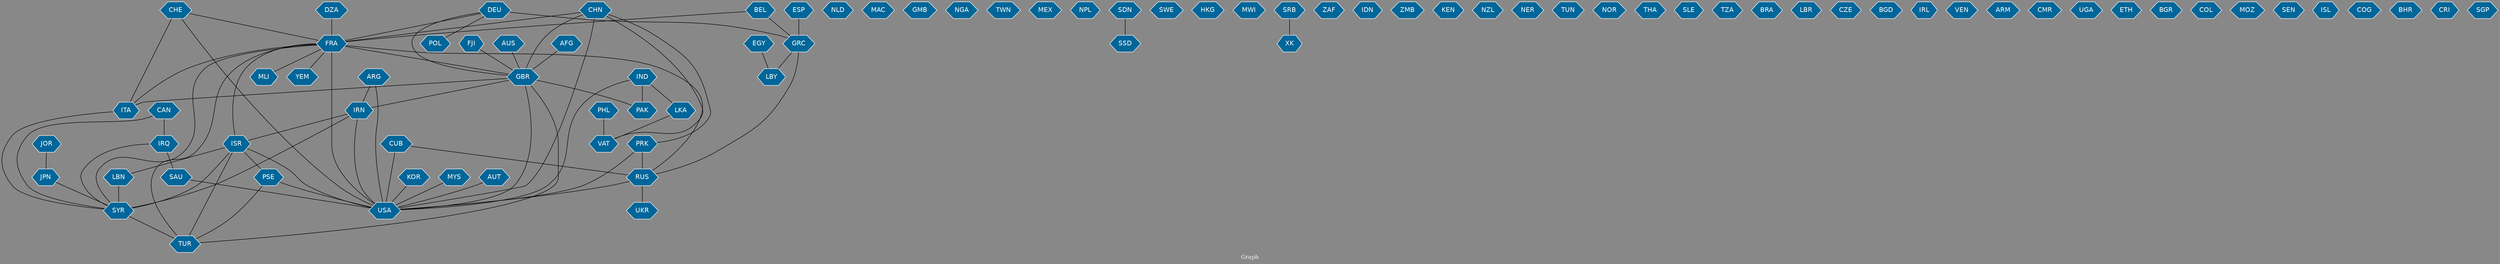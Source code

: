// Countries together in item graph
graph {
	graph [bgcolor="#888888" fontcolor=white fontsize=12 label="Graph" outputorder=edgesfirst overlap=prism]
	node [color=white fillcolor="#006699" fontcolor=white fontname=Helvetica shape=hexagon style=filled]
	edge [arrowhead=open color=black fontcolor=white fontname=Courier fontsize=12]
		ARG [label=ARG]
		NLD [label=NLD]
		FRA [label=FRA]
		MAC [label=MAC]
		TUR [label=TUR]
		GBR [label=GBR]
		PRK [label=PRK]
		EGY [label=EGY]
		FJI [label=FJI]
		JOR [label=JOR]
		CHE [label=CHE]
		ITA [label=ITA]
		USA [label=USA]
		DEU [label=DEU]
		GMB [label=GMB]
		NGA [label=NGA]
		CHN [label=CHN]
		GRC [label=GRC]
		SAU [label=SAU]
		JPN [label=JPN]
		VAT [label=VAT]
		LKA [label=LKA]
		MLI [label=MLI]
		TWN [label=TWN]
		UKR [label=UKR]
		LBY [label=LBY]
		IRQ [label=IRQ]
		AUS [label=AUS]
		RUS [label=RUS]
		MEX [label=MEX]
		BEL [label=BEL]
		IRN [label=IRN]
		SYR [label=SYR]
		LBN [label=LBN]
		ISR [label=ISR]
		KOR [label=KOR]
		YEM [label=YEM]
		NPL [label=NPL]
		SSD [label=SSD]
		SDN [label=SDN]
		ESP [label=ESP]
		PAK [label=PAK]
		POL [label=POL]
		IND [label=IND]
		CUB [label=CUB]
		PHL [label=PHL]
		SWE [label=SWE]
		HKG [label=HKG]
		MWI [label=MWI]
		SRB [label=SRB]
		XK [label=XK]
		ZAF [label=ZAF]
		CAN [label=CAN]
		IDN [label=IDN]
		PSE [label=PSE]
		ZMB [label=ZMB]
		MYS [label=MYS]
		KEN [label=KEN]
		NZL [label=NZL]
		NER [label=NER]
		TUN [label=TUN]
		NOR [label=NOR]
		THA [label=THA]
		SLE [label=SLE]
		DZA [label=DZA]
		TZA [label=TZA]
		BRA [label=BRA]
		LBR [label=LBR]
		AFG [label=AFG]
		CZE [label=CZE]
		BGD [label=BGD]
		IRL [label=IRL]
		VEN [label=VEN]
		ARM [label=ARM]
		CMR [label=CMR]
		AUT [label=AUT]
		UGA [label=UGA]
		ETH [label=ETH]
		BGR [label=BGR]
		COL [label=COL]
		MOZ [label=MOZ]
		SEN [label=SEN]
		ISL [label=ISL]
		COG [label=COG]
		BHR [label=BHR]
		CRI [label=CRI]
		SGP [label=SGP]
			GRC -- RUS [weight=1]
			FRA -- USA [weight=13]
			DEU -- FRA [weight=2]
			GBR -- IRN [weight=1]
			CHN -- VAT [weight=1]
			SYR -- TUR [weight=1]
			IND -- PAK [weight=1]
			CHN -- PRK [weight=1]
			FRA -- GBR [weight=8]
			PSE -- TUR [weight=1]
			CHN -- USA [weight=1]
			CUB -- USA [weight=7]
			PHL -- VAT [weight=11]
			ESP -- GRC [weight=2]
			DEU -- POL [weight=1]
			ISR -- SYR [weight=3]
			CHN -- GBR [weight=1]
			ARG -- USA [weight=1]
			FRA -- TUR [weight=2]
			ITA -- SYR [weight=1]
			IND -- USA [weight=1]
			ARG -- IRN [weight=1]
			ISR -- PSE [weight=4]
			IND -- LKA [weight=1]
			FRA -- YEM [weight=1]
			ISR -- TUR [weight=1]
			GBR -- TUR [weight=1]
			CHE -- ITA [weight=3]
			FRA -- SYR [weight=1]
			JPN -- SYR [weight=2]
			CUB -- RUS [weight=1]
			AFG -- GBR [weight=1]
			DEU -- GBR [weight=1]
			DZA -- FRA [weight=1]
			GBR -- PAK [weight=1]
			JOR -- JPN [weight=1]
			CHE -- USA [weight=1]
			GRC -- LBY [weight=1]
			RUS -- USA [weight=2]
			FJI -- GBR [weight=1]
			BEL -- GRC [weight=3]
			LBN -- SYR [weight=5]
			MYS -- USA [weight=1]
			RUS -- UKR [weight=1]
			PSE -- USA [weight=1]
			BEL -- FRA [weight=2]
			IRQ -- SAU [weight=2]
			IRQ -- SYR [weight=1]
			FRA -- RUS [weight=2]
			IRN -- USA [weight=4]
			FRA -- ITA [weight=3]
			CAN -- SYR [weight=1]
			GBR -- ITA [weight=2]
			CHN -- FRA [weight=1]
			ISR -- USA [weight=3]
			DEU -- GRC [weight=4]
			SDN -- SSD [weight=1]
			SRB -- XK [weight=1]
			AUT -- USA [weight=1]
			FRA -- ISR [weight=6]
			CAN -- IRQ [weight=2]
			EGY -- LBY [weight=1]
			LKA -- VAT [weight=3]
			FRA -- MLI [weight=2]
			IRN -- ISR [weight=1]
			KOR -- USA [weight=1]
			PRK -- USA [weight=3]
			GBR -- USA [weight=13]
			ISR -- LBN [weight=2]
			PRK -- RUS [weight=1]
			IRN -- SYR [weight=1]
			CHE -- FRA [weight=3]
			AUS -- GBR [weight=1]
			SAU -- USA [weight=1]
}